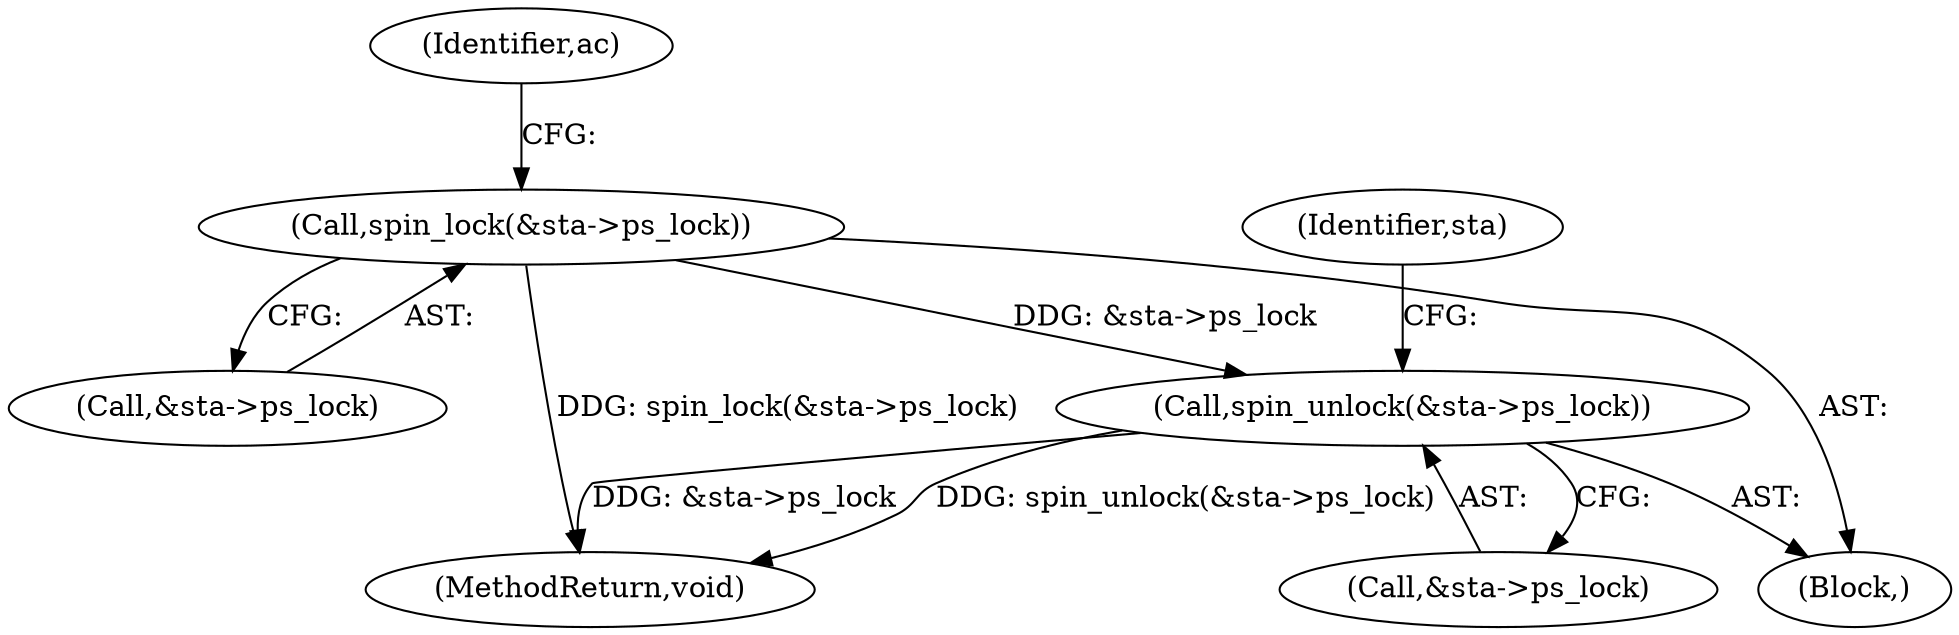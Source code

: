 digraph "0_linux_1d147bfa64293b2723c4fec50922168658e613ba@pointer" {
"1000162" [label="(Call,spin_lock(&sta->ps_lock))"];
"1000271" [label="(Call,spin_unlock(&sta->ps_lock))"];
"1000163" [label="(Call,&sta->ps_lock)"];
"1000271" [label="(Call,spin_unlock(&sta->ps_lock))"];
"1000169" [label="(Identifier,ac)"];
"1000272" [label="(Call,&sta->ps_lock)"];
"1000162" [label="(Call,spin_lock(&sta->ps_lock))"];
"1000105" [label="(Block,)"];
"1000350" [label="(MethodReturn,void)"];
"1000281" [label="(Identifier,sta)"];
"1000162" -> "1000105"  [label="AST: "];
"1000162" -> "1000163"  [label="CFG: "];
"1000163" -> "1000162"  [label="AST: "];
"1000169" -> "1000162"  [label="CFG: "];
"1000162" -> "1000350"  [label="DDG: spin_lock(&sta->ps_lock)"];
"1000162" -> "1000271"  [label="DDG: &sta->ps_lock"];
"1000271" -> "1000105"  [label="AST: "];
"1000271" -> "1000272"  [label="CFG: "];
"1000272" -> "1000271"  [label="AST: "];
"1000281" -> "1000271"  [label="CFG: "];
"1000271" -> "1000350"  [label="DDG: &sta->ps_lock"];
"1000271" -> "1000350"  [label="DDG: spin_unlock(&sta->ps_lock)"];
}
